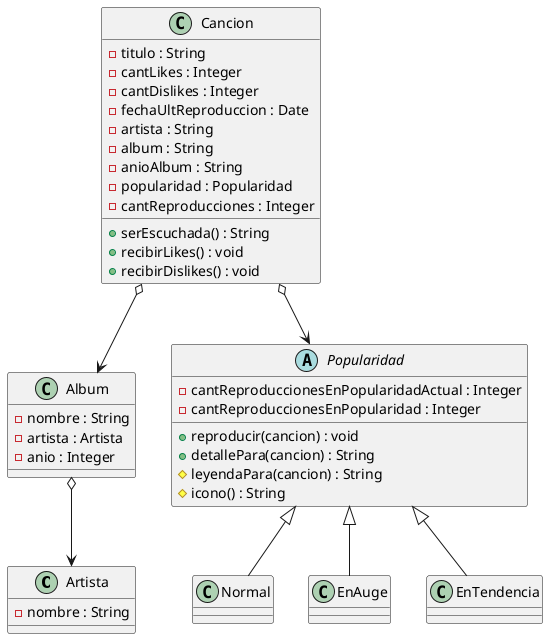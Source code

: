 @startuml
class Artista {
    - nombre : String
}

class Album {
    - nombre : String
    - artista : Artista
    - anio : Integer
}

class Cancion {
 - titulo : String
 - cantLikes : Integer
 - cantDislikes : Integer
 - fechaUltReproduccion : Date
 - artista : String
 - album : String
 - anioAlbum : String
 - popularidad : Popularidad
 - cantReproducciones : Integer
 + serEscuchada() : String
 + recibirLikes() : void
 + recibirDislikes() : void

}

abstract class Popularidad{
  - cantReproduccionesEnPopularidadActual : Integer
  - cantReproduccionesEnPopularidad : Integer

   + reproducir(cancion) : void
   + detallePara(cancion) : String
   # leyendaPara(cancion) : String
   # icono() : String
}

class Normal extends Popularidad{
}

class EnAuge extends Popularidad {
}

class EnTendencia extends Popularidad {
}

Cancion o--> Album
Cancion o-->Popularidad

Album o--> Artista



@enduml